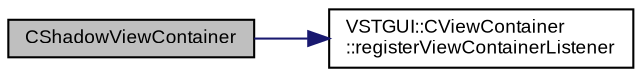 digraph "CShadowViewContainer"
{
  bgcolor="transparent";
  edge [fontname="Arial",fontsize="9",labelfontname="Arial",labelfontsize="9"];
  node [fontname="Arial",fontsize="9",shape=record];
  rankdir="LR";
  Node1 [label="CShadowViewContainer",height=0.2,width=0.4,color="black", fillcolor="grey75", style="filled" fontcolor="black"];
  Node1 -> Node2 [color="midnightblue",fontsize="9",style="solid",fontname="Arial"];
  Node2 [label="VSTGUI::CViewContainer\l::registerViewContainerListener",height=0.2,width=0.4,color="black",URL="$class_v_s_t_g_u_i_1_1_c_view_container.html#a0d628d03ba84480dca65aef15a19c5b4"];
}
